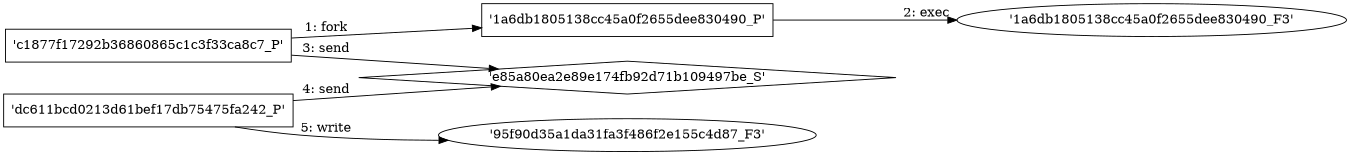 digraph "D:\Learning\Paper\apt\基于CTI的攻击预警\Dataset\攻击图\ASGfromALLCTI\Foundations of Flow—secure and compliant automation, part 2.dot" {
rankdir="LR"
size="9"
fixedsize="false"
splines="true"
nodesep=0.3
ranksep=0
fontsize=10
overlap="scalexy"
engine= "neato"
	"'c1877f17292b36860865c1c3f33ca8c7_P'" [node_type=Process shape=box]
	"'1a6db1805138cc45a0f2655dee830490_P'" [node_type=Process shape=box]
	"'c1877f17292b36860865c1c3f33ca8c7_P'" -> "'1a6db1805138cc45a0f2655dee830490_P'" [label="1: fork"]
	"'1a6db1805138cc45a0f2655dee830490_P'" [node_type=Process shape=box]
	"'1a6db1805138cc45a0f2655dee830490_F3'" [node_type=File shape=ellipse]
	"'1a6db1805138cc45a0f2655dee830490_P'" -> "'1a6db1805138cc45a0f2655dee830490_F3'" [label="2: exec"]
	"'e85a80ea2e89e174fb92d71b109497be_S'" [node_type=Socket shape=diamond]
	"'c1877f17292b36860865c1c3f33ca8c7_P'" [node_type=Process shape=box]
	"'c1877f17292b36860865c1c3f33ca8c7_P'" -> "'e85a80ea2e89e174fb92d71b109497be_S'" [label="3: send"]
	"'e85a80ea2e89e174fb92d71b109497be_S'" [node_type=Socket shape=diamond]
	"'dc611bcd0213d61bef17db75475fa242_P'" [node_type=Process shape=box]
	"'dc611bcd0213d61bef17db75475fa242_P'" -> "'e85a80ea2e89e174fb92d71b109497be_S'" [label="4: send"]
	"'95f90d35a1da31fa3f486f2e155c4d87_F3'" [node_type=file shape=ellipse]
	"'dc611bcd0213d61bef17db75475fa242_P'" [node_type=Process shape=box]
	"'dc611bcd0213d61bef17db75475fa242_P'" -> "'95f90d35a1da31fa3f486f2e155c4d87_F3'" [label="5: write"]
}

